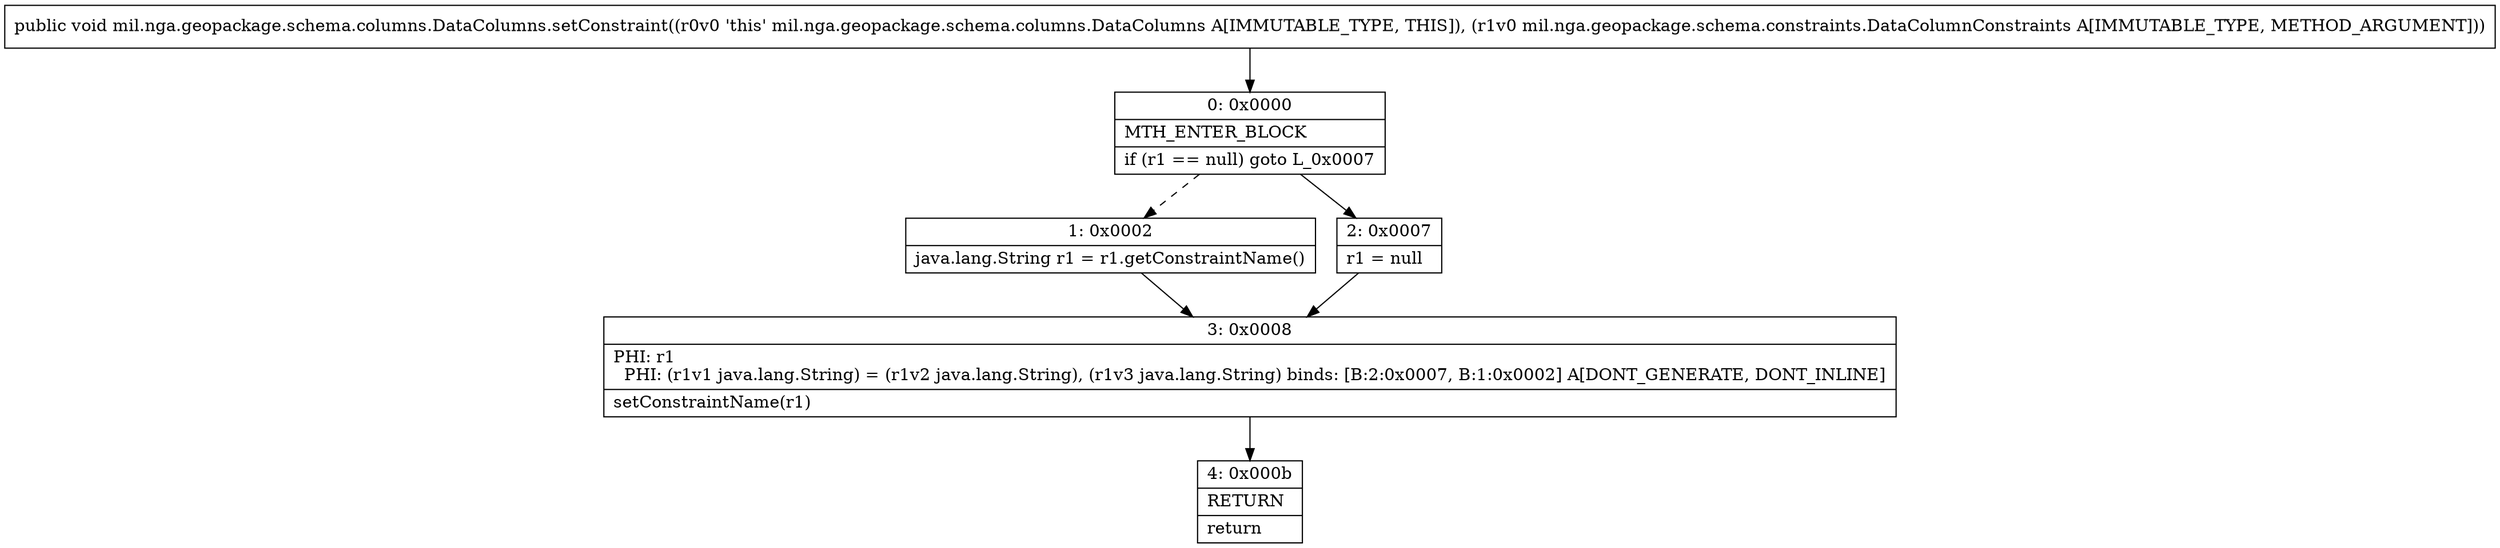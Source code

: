 digraph "CFG formil.nga.geopackage.schema.columns.DataColumns.setConstraint(Lmil\/nga\/geopackage\/schema\/constraints\/DataColumnConstraints;)V" {
Node_0 [shape=record,label="{0\:\ 0x0000|MTH_ENTER_BLOCK\l|if (r1 == null) goto L_0x0007\l}"];
Node_1 [shape=record,label="{1\:\ 0x0002|java.lang.String r1 = r1.getConstraintName()\l}"];
Node_2 [shape=record,label="{2\:\ 0x0007|r1 = null\l}"];
Node_3 [shape=record,label="{3\:\ 0x0008|PHI: r1 \l  PHI: (r1v1 java.lang.String) = (r1v2 java.lang.String), (r1v3 java.lang.String) binds: [B:2:0x0007, B:1:0x0002] A[DONT_GENERATE, DONT_INLINE]\l|setConstraintName(r1)\l}"];
Node_4 [shape=record,label="{4\:\ 0x000b|RETURN\l|return\l}"];
MethodNode[shape=record,label="{public void mil.nga.geopackage.schema.columns.DataColumns.setConstraint((r0v0 'this' mil.nga.geopackage.schema.columns.DataColumns A[IMMUTABLE_TYPE, THIS]), (r1v0 mil.nga.geopackage.schema.constraints.DataColumnConstraints A[IMMUTABLE_TYPE, METHOD_ARGUMENT])) }"];
MethodNode -> Node_0;
Node_0 -> Node_1[style=dashed];
Node_0 -> Node_2;
Node_1 -> Node_3;
Node_2 -> Node_3;
Node_3 -> Node_4;
}

